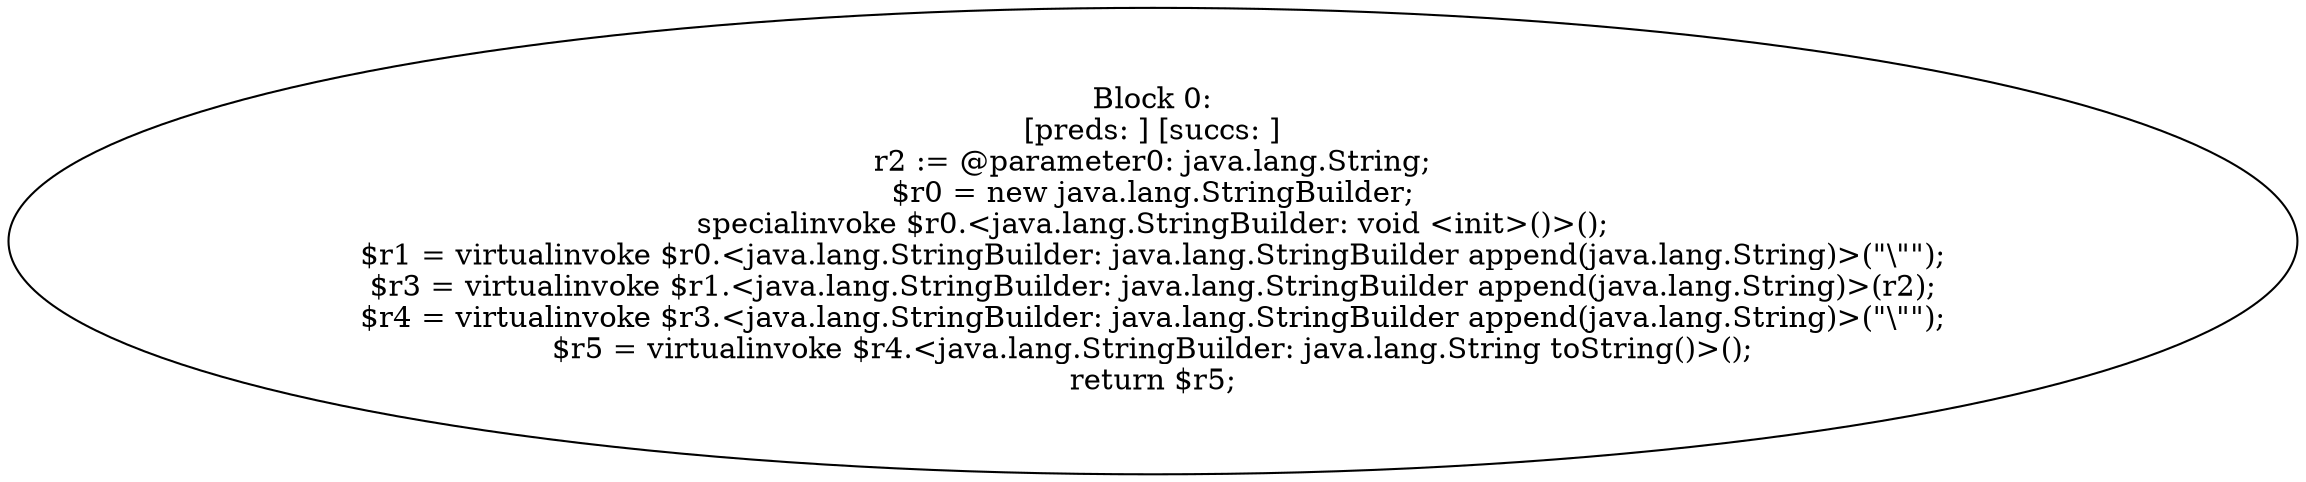 digraph "unitGraph" {
    "Block 0:
[preds: ] [succs: ]
r2 := @parameter0: java.lang.String;
$r0 = new java.lang.StringBuilder;
specialinvoke $r0.<java.lang.StringBuilder: void <init>()>();
$r1 = virtualinvoke $r0.<java.lang.StringBuilder: java.lang.StringBuilder append(java.lang.String)>(\"\\\"\");
$r3 = virtualinvoke $r1.<java.lang.StringBuilder: java.lang.StringBuilder append(java.lang.String)>(r2);
$r4 = virtualinvoke $r3.<java.lang.StringBuilder: java.lang.StringBuilder append(java.lang.String)>(\"\\\"\");
$r5 = virtualinvoke $r4.<java.lang.StringBuilder: java.lang.String toString()>();
return $r5;
"
}
